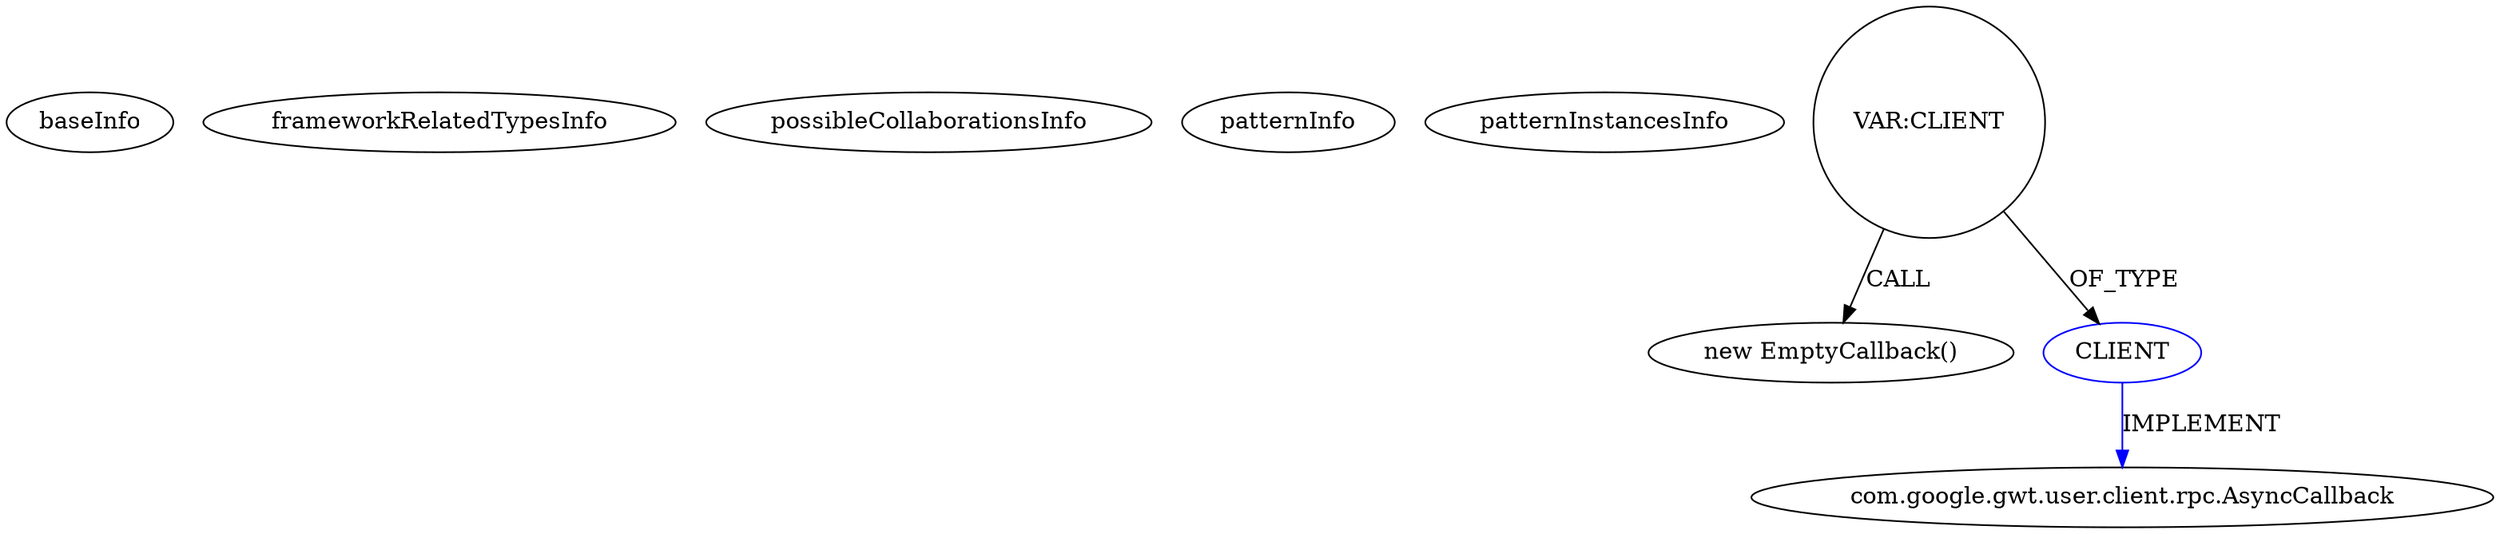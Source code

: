 digraph {
baseInfo[graphId=1997,category="pattern",isAnonymous=false,possibleRelation=false]
frameworkRelatedTypesInfo[]
possibleCollaborationsInfo[]
patternInfo[frequency=2.0,patternRootClient=null]
patternInstancesInfo[0="skavish-collaborative-paint~/skavish-collaborative-paint/collaborative-paint-master/src/com/acme/collpaint/client/page/CollPaintPresenter.java~void launch()~4488",1="skavish-collaborative-paint~/skavish-collaborative-paint/collaborative-paint-master/src/com/acme/collpaint/client/page/CollPaintPresenter.java~void whenLoggedIn(java.lang.String)~4490"]
7[label="new EmptyCallback()",vertexType="CONSTRUCTOR_CALL",isFrameworkType=false]
8[label="VAR:CLIENT",vertexType="VARIABLE_EXPRESION",isFrameworkType=false,shape=circle]
9[label="CLIENT",vertexType="REFERENCE_CLIENT_CLASS_DECLARATION",isFrameworkType=false,color=blue]
10[label="com.google.gwt.user.client.rpc.AsyncCallback",vertexType="FRAMEWORK_INTERFACE_TYPE",isFrameworkType=false]
8->9[label="OF_TYPE"]
9->10[label="IMPLEMENT",color=blue]
8->7[label="CALL"]
}
